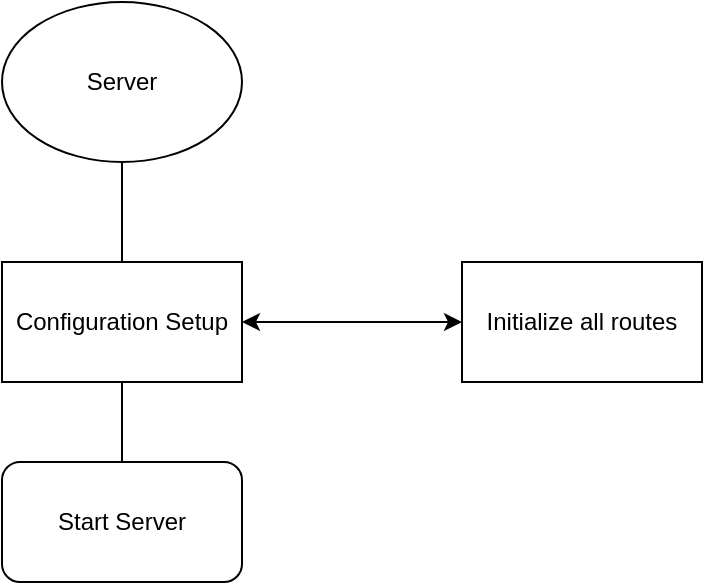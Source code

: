 <mxfile>
    <diagram id="ZKvY_gWs4rSaUU_WUTMr" name="Page-1">
        <mxGraphModel dx="545" dy="603" grid="1" gridSize="10" guides="1" tooltips="1" connect="1" arrows="1" fold="1" page="1" pageScale="1" pageWidth="850" pageHeight="1100" math="0" shadow="0">
            <root>
                <mxCell id="0"/>
                <mxCell id="1" parent="0"/>
                <mxCell id="2" value="Server" style="ellipse;whiteSpace=wrap;html=1;" vertex="1" parent="1">
                    <mxGeometry x="20" y="20" width="120" height="80" as="geometry"/>
                </mxCell>
                <mxCell id="3" value="Start Server" style="rounded=1;whiteSpace=wrap;html=1;" vertex="1" parent="1">
                    <mxGeometry x="20" y="250" width="120" height="60" as="geometry"/>
                </mxCell>
                <mxCell id="4" value="Configuration Setup" style="rounded=0;whiteSpace=wrap;html=1;" vertex="1" parent="1">
                    <mxGeometry x="20" y="150" width="120" height="60" as="geometry"/>
                </mxCell>
                <mxCell id="5" value="" style="endArrow=none;html=1;entryX=0.5;entryY=1;entryDx=0;entryDy=0;exitX=0.5;exitY=0;exitDx=0;exitDy=0;" edge="1" parent="1" source="4" target="2">
                    <mxGeometry width="50" height="50" relative="1" as="geometry">
                        <mxPoint x="230" y="220" as="sourcePoint"/>
                        <mxPoint x="280" y="170" as="targetPoint"/>
                    </mxGeometry>
                </mxCell>
                <mxCell id="6" value="" style="endArrow=none;html=1;entryX=0.5;entryY=1;entryDx=0;entryDy=0;exitX=0.5;exitY=0;exitDx=0;exitDy=0;" edge="1" parent="1" source="3" target="4">
                    <mxGeometry width="50" height="50" relative="1" as="geometry">
                        <mxPoint x="90" y="160" as="sourcePoint"/>
                        <mxPoint x="90" y="110" as="targetPoint"/>
                    </mxGeometry>
                </mxCell>
                <mxCell id="7" value="Initialize all routes" style="rounded=0;whiteSpace=wrap;html=1;" vertex="1" parent="1">
                    <mxGeometry x="250" y="150" width="120" height="60" as="geometry"/>
                </mxCell>
                <mxCell id="8" value="" style="endArrow=classic;startArrow=classic;html=1;exitX=1;exitY=0.5;exitDx=0;exitDy=0;entryX=0;entryY=0.5;entryDx=0;entryDy=0;" edge="1" parent="1" source="4" target="7">
                    <mxGeometry width="50" height="50" relative="1" as="geometry">
                        <mxPoint x="140" y="130" as="sourcePoint"/>
                        <mxPoint x="190" y="80" as="targetPoint"/>
                    </mxGeometry>
                </mxCell>
            </root>
        </mxGraphModel>
    </diagram>
</mxfile>